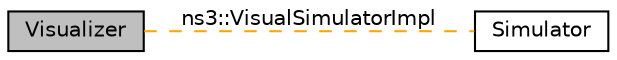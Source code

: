 digraph "Visualizer"
{
  edge [fontname="Helvetica",fontsize="10",labelfontname="Helvetica",labelfontsize="10"];
  node [fontname="Helvetica",fontsize="10",shape=record];
  rankdir=LR;
  Node1 [label="Simulator",height=0.2,width=0.4,color="black", fillcolor="white", style="filled",URL="$d4/d8b/group__simulator.html",tooltip="Control the virtual time and the execution of simulation events. "];
  Node0 [label="Visualizer",height=0.2,width=0.4,color="black", fillcolor="grey75", style="filled", fontcolor="black"];
  Node0->Node1 [shape=plaintext, label="ns3::VisualSimulatorImpl", color="orange", dir="none", style="dashed"];
}

